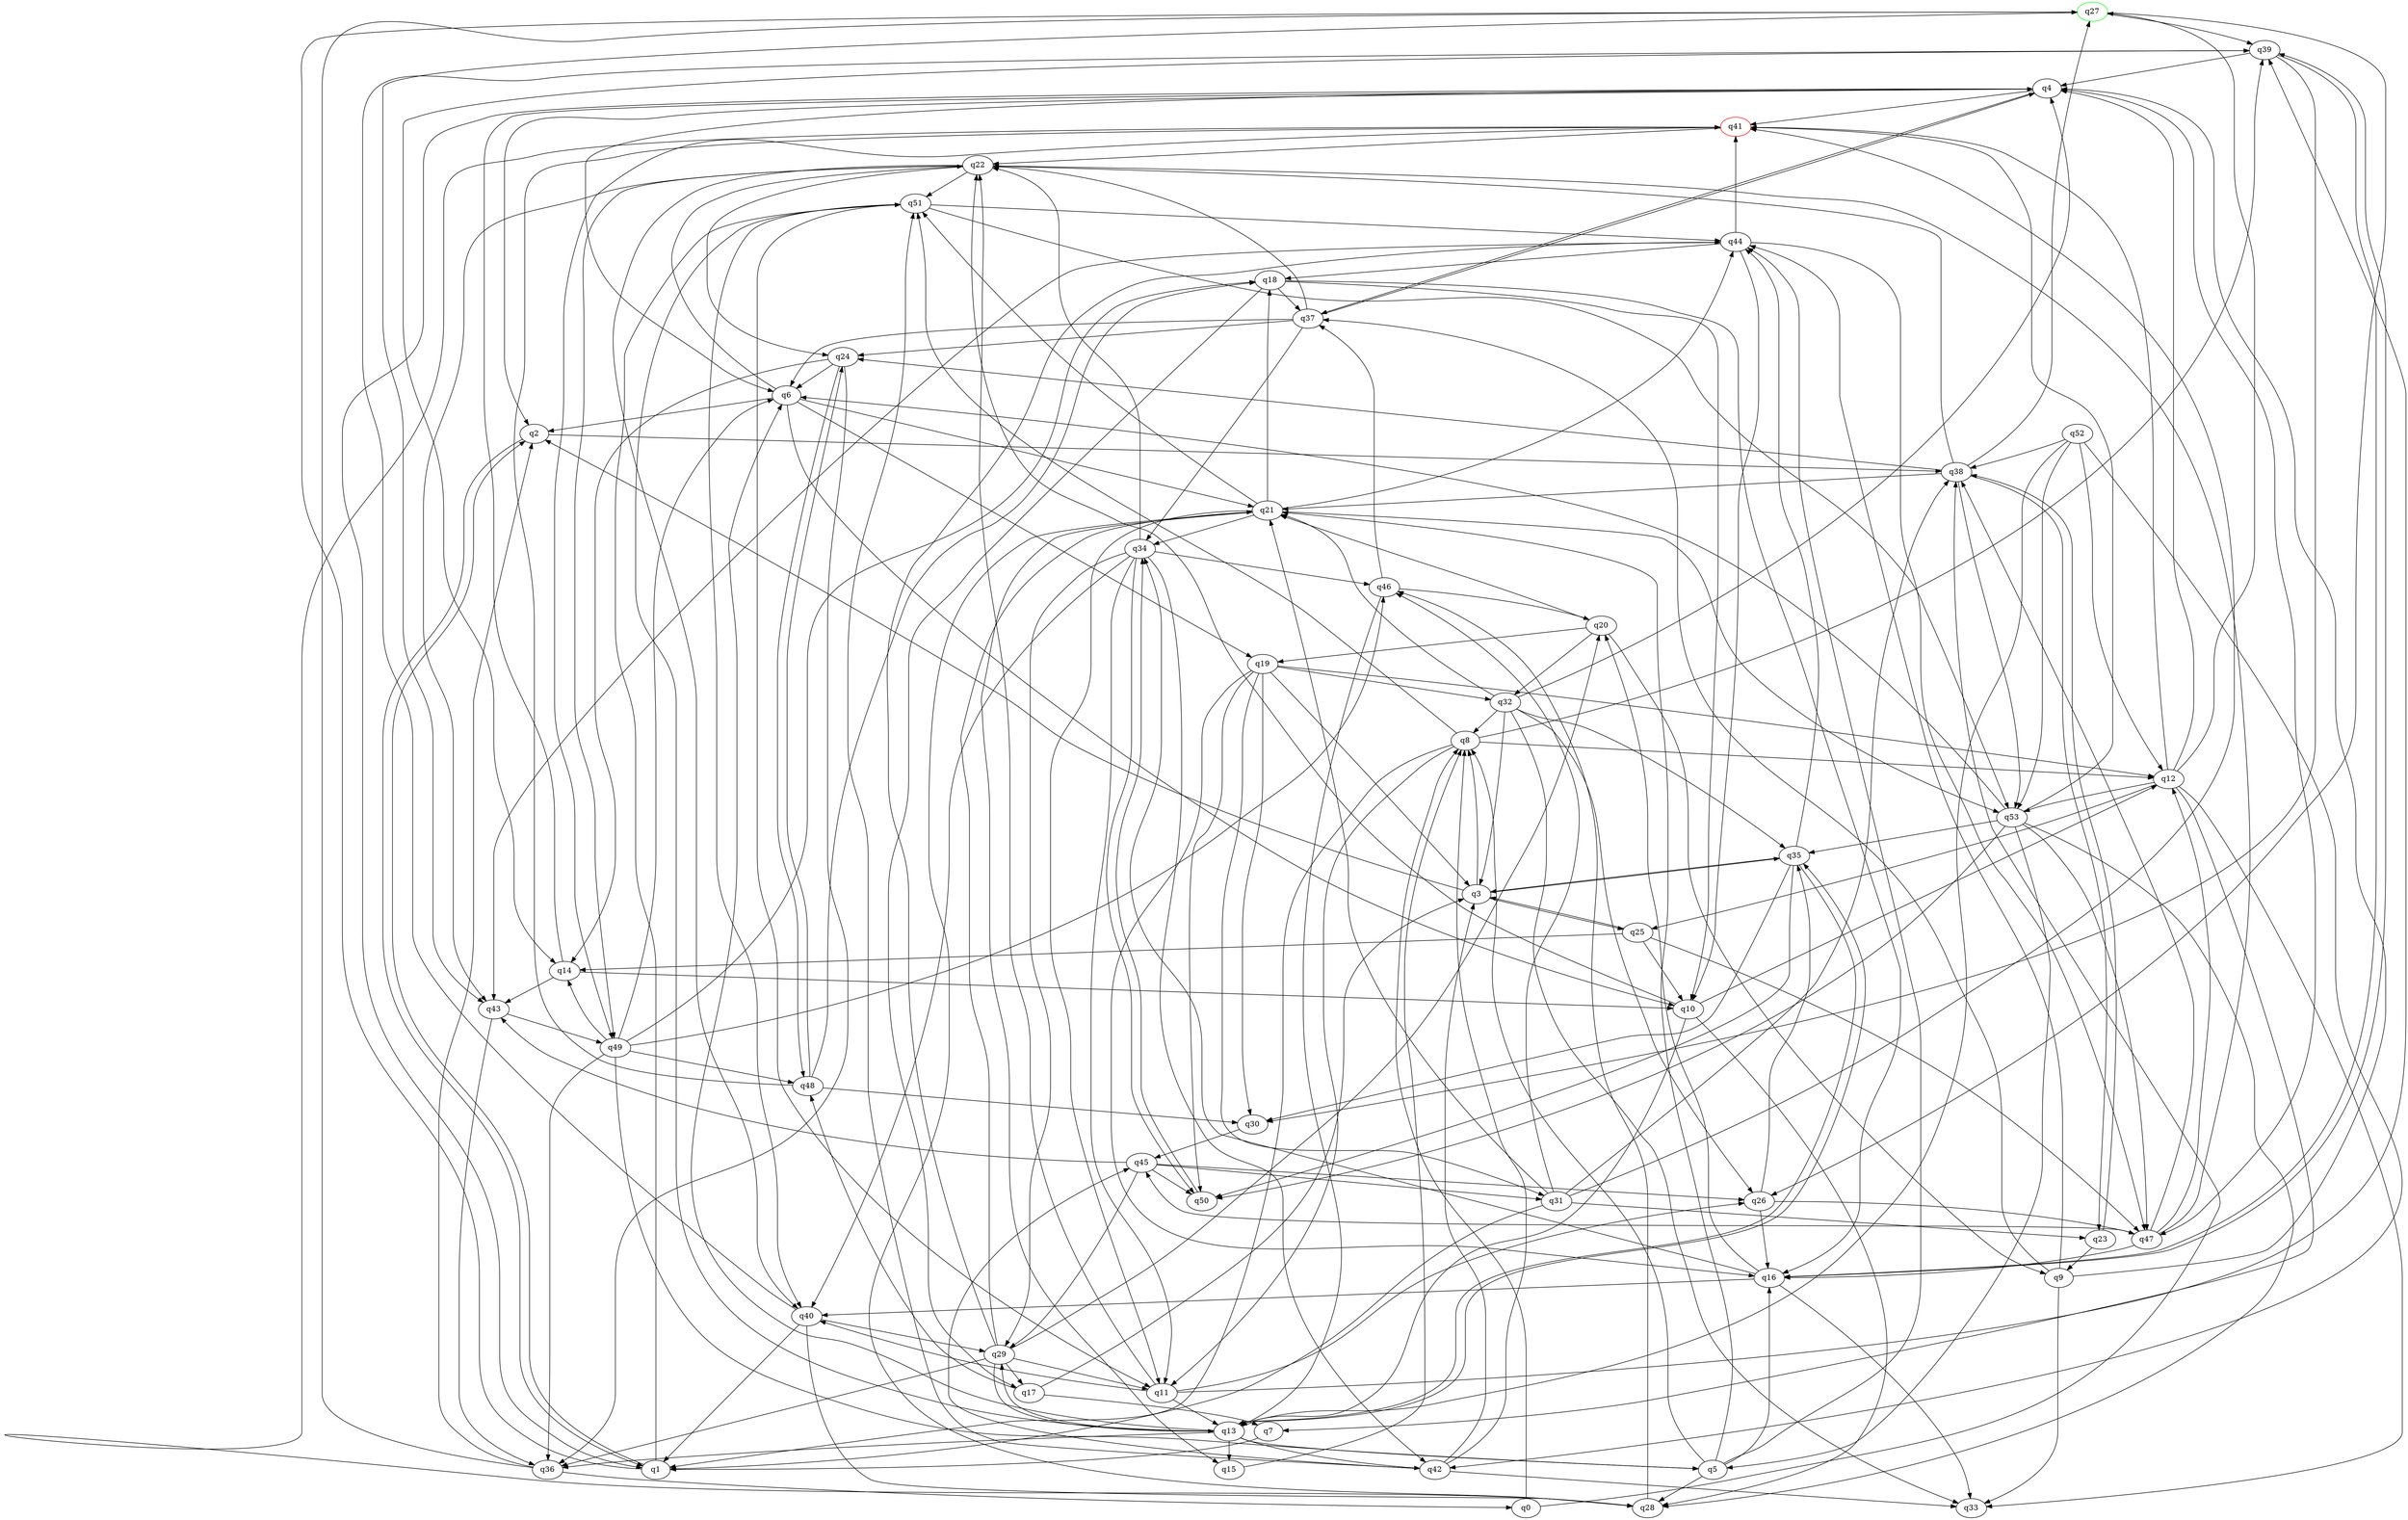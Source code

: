 digraph A{
q27 [initial=1,color=green];
q41 [final=1,color=red];
q0 -> q8;
q0 -> q38;
q1 -> q2;
q1 -> q27;
q1 -> q51;
q2 -> q1;
q2 -> q38;
q3 -> q2;
q3 -> q8;
q3 -> q25;
q3 -> q35;
q4 -> q1;
q4 -> q2;
q4 -> q6;
q4 -> q37;
q4 -> q41;
q4 -> q47;
q5 -> q8;
q5 -> q16;
q5 -> q21;
q5 -> q28;
q5 -> q44;
q6 -> q2;
q6 -> q10;
q6 -> q19;
q6 -> q21;
q6 -> q22;
q7 -> q1;
q8 -> q1;
q8 -> q11;
q8 -> q12;
q8 -> q39;
q8 -> q51;
q9 -> q4;
q9 -> q33;
q9 -> q37;
q9 -> q44;
q10 -> q12;
q10 -> q13;
q10 -> q22;
q10 -> q28;
q11 -> q13;
q11 -> q22;
q11 -> q26;
q11 -> q39;
q11 -> q40;
q12 -> q4;
q12 -> q7;
q12 -> q25;
q12 -> q27;
q12 -> q33;
q12 -> q41;
q12 -> q53;
q13 -> q5;
q13 -> q6;
q13 -> q15;
q13 -> q29;
q13 -> q35;
q13 -> q36;
q13 -> q42;
q13 -> q51;
q14 -> q4;
q14 -> q10;
q14 -> q43;
q15 -> q8;
q16 -> q20;
q16 -> q33;
q16 -> q34;
q16 -> q39;
q16 -> q40;
q17 -> q3;
q17 -> q7;
q17 -> q48;
q18 -> q10;
q18 -> q16;
q18 -> q17;
q18 -> q37;
q19 -> q3;
q19 -> q12;
q19 -> q16;
q19 -> q30;
q19 -> q31;
q19 -> q32;
q19 -> q50;
q20 -> q9;
q20 -> q19;
q20 -> q21;
q20 -> q32;
q21 -> q11;
q21 -> q15;
q21 -> q18;
q21 -> q28;
q21 -> q34;
q21 -> q44;
q21 -> q51;
q21 -> q53;
q22 -> q24;
q22 -> q40;
q22 -> q43;
q22 -> q49;
q22 -> q51;
q23 -> q9;
q23 -> q38;
q24 -> q6;
q24 -> q14;
q24 -> q36;
q24 -> q48;
q25 -> q3;
q25 -> q10;
q25 -> q14;
q25 -> q47;
q26 -> q16;
q26 -> q35;
q26 -> q47;
q27 -> q26;
q27 -> q39;
q27 -> q43;
q28 -> q41;
q28 -> q46;
q29 -> q11;
q29 -> q13;
q29 -> q17;
q29 -> q20;
q29 -> q21;
q29 -> q36;
q29 -> q44;
q30 -> q45;
q31 -> q1;
q31 -> q21;
q31 -> q23;
q31 -> q38;
q31 -> q41;
q31 -> q46;
q32 -> q3;
q32 -> q4;
q32 -> q8;
q32 -> q21;
q32 -> q26;
q32 -> q33;
q32 -> q35;
q34 -> q11;
q34 -> q22;
q34 -> q29;
q34 -> q40;
q34 -> q42;
q34 -> q46;
q34 -> q50;
q35 -> q3;
q35 -> q13;
q35 -> q30;
q35 -> q44;
q35 -> q50;
q36 -> q0;
q36 -> q2;
q36 -> q27;
q37 -> q4;
q37 -> q6;
q37 -> q22;
q37 -> q24;
q37 -> q34;
q38 -> q21;
q38 -> q22;
q38 -> q23;
q38 -> q24;
q38 -> q27;
q38 -> q53;
q39 -> q4;
q39 -> q14;
q39 -> q16;
q39 -> q30;
q40 -> q1;
q40 -> q28;
q40 -> q29;
q40 -> q39;
q41 -> q22;
q41 -> q49;
q42 -> q3;
q42 -> q8;
q42 -> q33;
q42 -> q45;
q42 -> q51;
q43 -> q36;
q43 -> q49;
q44 -> q10;
q44 -> q18;
q44 -> q41;
q44 -> q43;
q44 -> q47;
q45 -> q26;
q45 -> q29;
q45 -> q31;
q45 -> q43;
q45 -> q50;
q46 -> q13;
q46 -> q20;
q46 -> q37;
q47 -> q12;
q47 -> q16;
q47 -> q22;
q47 -> q38;
q47 -> q45;
q48 -> q18;
q48 -> q24;
q48 -> q30;
q48 -> q41;
q49 -> q5;
q49 -> q6;
q49 -> q14;
q49 -> q18;
q49 -> q36;
q49 -> q46;
q49 -> q48;
q50 -> q34;
q51 -> q11;
q51 -> q40;
q51 -> q44;
q51 -> q53;
q52 -> q12;
q52 -> q13;
q52 -> q38;
q52 -> q42;
q52 -> q53;
q53 -> q5;
q53 -> q6;
q53 -> q28;
q53 -> q35;
q53 -> q41;
q53 -> q47;
q53 -> q50;
}